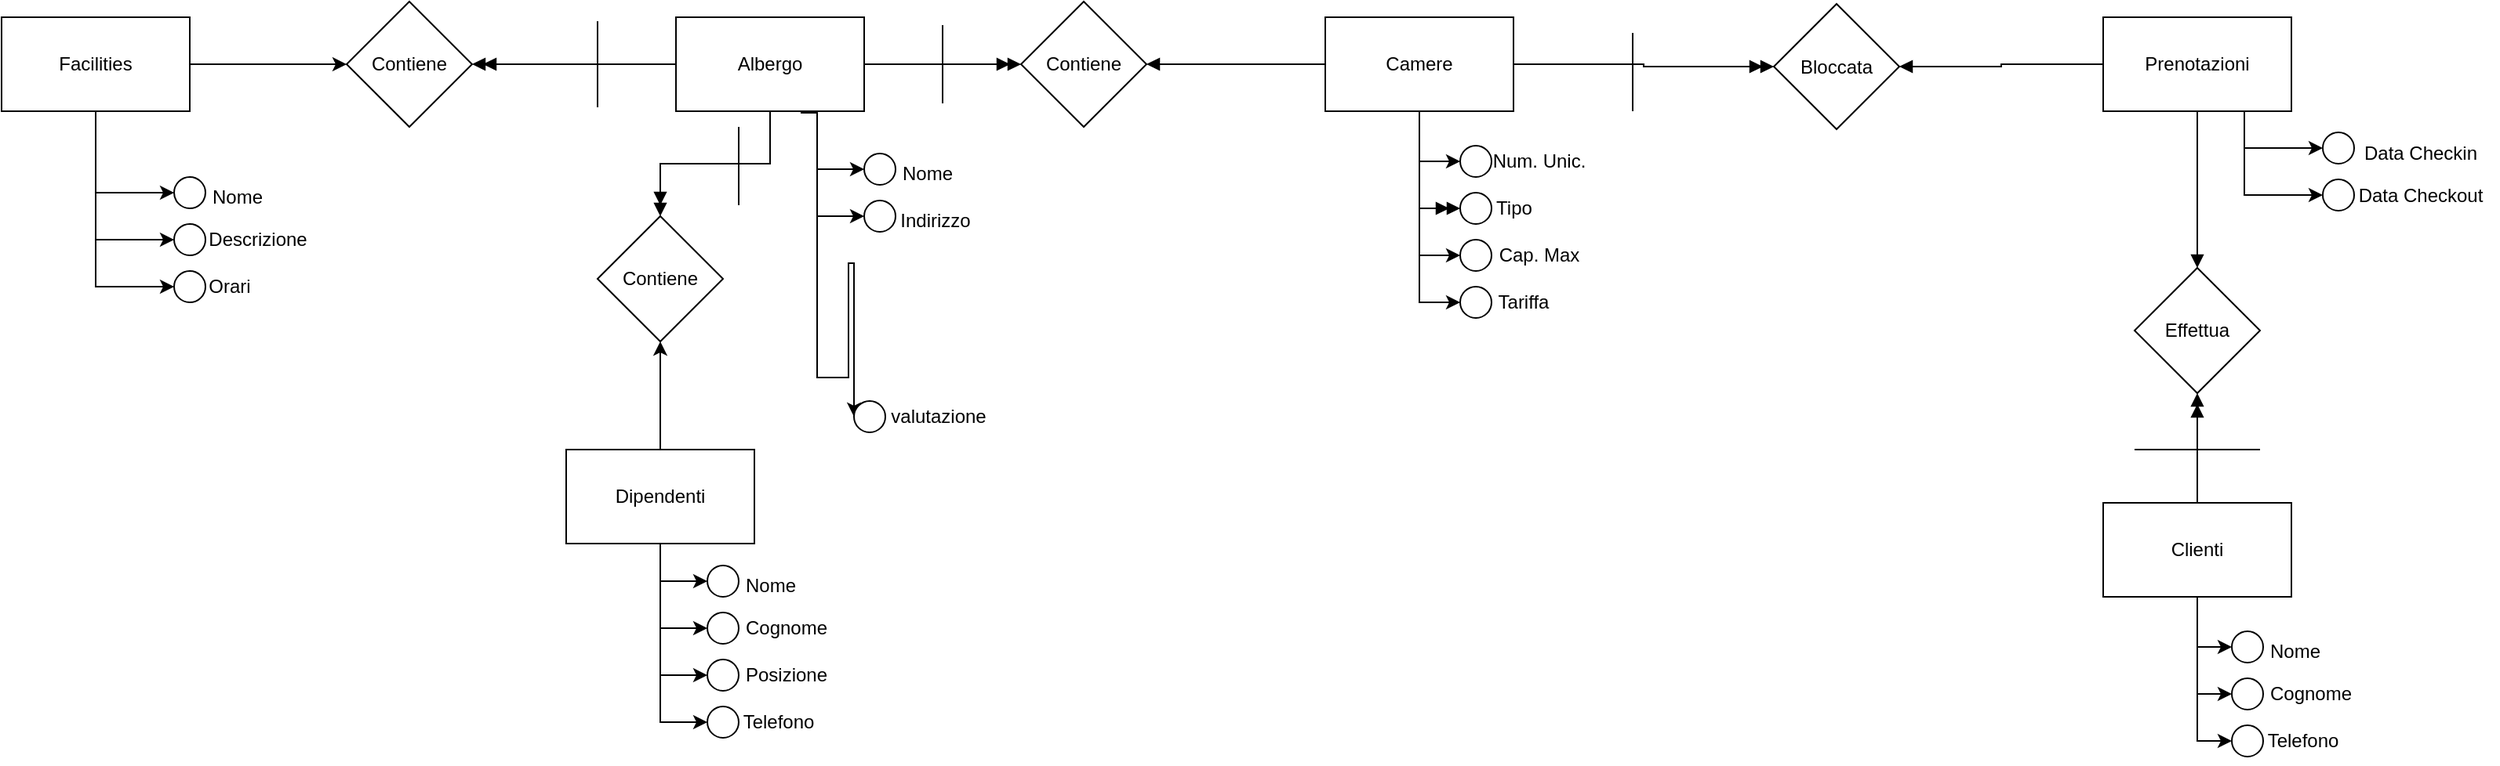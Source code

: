 <mxfile version="24.0.4" type="device">
  <diagram name="Pagina-1" id="0H4ePLFp6Znc07K3oaJG">
    <mxGraphModel dx="1228" dy="887" grid="1" gridSize="10" guides="1" tooltips="1" connect="1" arrows="1" fold="1" page="1" pageScale="1" pageWidth="827" pageHeight="1169" math="0" shadow="0">
      <root>
        <mxCell id="0" />
        <mxCell id="1" parent="0" />
        <mxCell id="D1DyO01tHlvUJonnN17j-81" style="edgeStyle=orthogonalEdgeStyle;rounded=0;orthogonalLoop=1;jettySize=auto;html=1;entryX=0.5;entryY=0;entryDx=0;entryDy=0;endArrow=block;endFill=1;" parent="1" source="D1DyO01tHlvUJonnN17j-1" target="D1DyO01tHlvUJonnN17j-79" edge="1">
          <mxGeometry relative="1" as="geometry" />
        </mxCell>
        <mxCell id="D1DyO01tHlvUJonnN17j-88" style="edgeStyle=orthogonalEdgeStyle;rounded=0;orthogonalLoop=1;jettySize=auto;html=1;exitX=0.75;exitY=1;exitDx=0;exitDy=0;entryX=0;entryY=0.5;entryDx=0;entryDy=0;" parent="1" source="D1DyO01tHlvUJonnN17j-1" target="D1DyO01tHlvUJonnN17j-82" edge="1">
          <mxGeometry relative="1" as="geometry" />
        </mxCell>
        <mxCell id="D1DyO01tHlvUJonnN17j-93" style="edgeStyle=orthogonalEdgeStyle;rounded=0;orthogonalLoop=1;jettySize=auto;html=1;entryX=0.5;entryY=0;entryDx=0;entryDy=0;endArrow=block;endFill=1;" parent="1" source="D1DyO01tHlvUJonnN17j-1" target="D1DyO01tHlvUJonnN17j-91" edge="1">
          <mxGeometry relative="1" as="geometry" />
        </mxCell>
        <mxCell id="D1DyO01tHlvUJonnN17j-104" style="edgeStyle=orthogonalEdgeStyle;rounded=0;orthogonalLoop=1;jettySize=auto;html=1;entryX=0;entryY=0.5;entryDx=0;entryDy=0;" parent="1" source="D1DyO01tHlvUJonnN17j-1" target="D1DyO01tHlvUJonnN17j-84" edge="1">
          <mxGeometry relative="1" as="geometry">
            <Array as="points">
              <mxPoint x="1090" y="234" />
            </Array>
          </mxGeometry>
        </mxCell>
        <mxCell id="D1DyO01tHlvUJonnN17j-1" value="Prenotazioni" style="rounded=0;whiteSpace=wrap;html=1;" parent="1" vertex="1">
          <mxGeometry x="1000" y="120" width="120" height="60" as="geometry" />
        </mxCell>
        <mxCell id="D1DyO01tHlvUJonnN17j-19" style="edgeStyle=orthogonalEdgeStyle;rounded=0;orthogonalLoop=1;jettySize=auto;html=1;entryX=0;entryY=0.5;entryDx=0;entryDy=0;" parent="1" target="D1DyO01tHlvUJonnN17j-15" edge="1">
          <mxGeometry relative="1" as="geometry">
            <mxPoint x="170" y="180" as="sourcePoint" />
            <Array as="points">
              <mxPoint x="180" y="181" />
              <mxPoint x="180" y="350" />
              <mxPoint x="200" y="350" />
              <mxPoint x="200" y="277" />
              <mxPoint x="204" y="277" />
            </Array>
          </mxGeometry>
        </mxCell>
        <mxCell id="D1DyO01tHlvUJonnN17j-23" value="" style="edgeStyle=orthogonalEdgeStyle;rounded=0;orthogonalLoop=1;jettySize=auto;html=1;endArrow=doubleBlock;endFill=1;" parent="1" source="D1DyO01tHlvUJonnN17j-2" target="D1DyO01tHlvUJonnN17j-22" edge="1">
          <mxGeometry relative="1" as="geometry" />
        </mxCell>
        <mxCell id="D1DyO01tHlvUJonnN17j-74" style="edgeStyle=orthogonalEdgeStyle;rounded=0;orthogonalLoop=1;jettySize=auto;html=1;entryX=1;entryY=0.5;entryDx=0;entryDy=0;endArrow=doubleBlock;endFill=1;" parent="1" source="D1DyO01tHlvUJonnN17j-2" target="D1DyO01tHlvUJonnN17j-72" edge="1">
          <mxGeometry relative="1" as="geometry" />
        </mxCell>
        <mxCell id="D1DyO01tHlvUJonnN17j-98" style="edgeStyle=orthogonalEdgeStyle;rounded=0;orthogonalLoop=1;jettySize=auto;html=1;entryX=0.5;entryY=0;entryDx=0;entryDy=0;endArrow=doubleBlock;endFill=1;" parent="1" source="D1DyO01tHlvUJonnN17j-2" target="D1DyO01tHlvUJonnN17j-76" edge="1">
          <mxGeometry relative="1" as="geometry" />
        </mxCell>
        <mxCell id="D1DyO01tHlvUJonnN17j-101" style="edgeStyle=orthogonalEdgeStyle;rounded=0;orthogonalLoop=1;jettySize=auto;html=1;entryX=0;entryY=0.5;entryDx=0;entryDy=0;" parent="1" source="D1DyO01tHlvUJonnN17j-2" target="D1DyO01tHlvUJonnN17j-13" edge="1">
          <mxGeometry relative="1" as="geometry">
            <Array as="points">
              <mxPoint x="180" y="247" />
            </Array>
          </mxGeometry>
        </mxCell>
        <mxCell id="D1DyO01tHlvUJonnN17j-102" style="edgeStyle=orthogonalEdgeStyle;rounded=0;orthogonalLoop=1;jettySize=auto;html=1;entryX=0;entryY=0.5;entryDx=0;entryDy=0;" parent="1" source="D1DyO01tHlvUJonnN17j-2" target="D1DyO01tHlvUJonnN17j-9" edge="1">
          <mxGeometry relative="1" as="geometry">
            <Array as="points">
              <mxPoint x="180" y="217" />
            </Array>
          </mxGeometry>
        </mxCell>
        <mxCell id="D1DyO01tHlvUJonnN17j-2" value="Albergo" style="rounded=0;whiteSpace=wrap;html=1;" parent="1" vertex="1">
          <mxGeometry x="90" y="120" width="120" height="60" as="geometry" />
        </mxCell>
        <mxCell id="D1DyO01tHlvUJonnN17j-24" style="edgeStyle=orthogonalEdgeStyle;rounded=0;orthogonalLoop=1;jettySize=auto;html=1;entryX=1;entryY=0.5;entryDx=0;entryDy=0;endArrow=block;endFill=1;" parent="1" source="D1DyO01tHlvUJonnN17j-3" target="D1DyO01tHlvUJonnN17j-22" edge="1">
          <mxGeometry relative="1" as="geometry" />
        </mxCell>
        <mxCell id="D1DyO01tHlvUJonnN17j-31" style="edgeStyle=orthogonalEdgeStyle;rounded=0;orthogonalLoop=1;jettySize=auto;html=1;entryX=0;entryY=0.5;entryDx=0;entryDy=0;" parent="1" source="D1DyO01tHlvUJonnN17j-3" target="D1DyO01tHlvUJonnN17j-26" edge="1">
          <mxGeometry relative="1" as="geometry" />
        </mxCell>
        <mxCell id="D1DyO01tHlvUJonnN17j-32" style="edgeStyle=orthogonalEdgeStyle;rounded=0;orthogonalLoop=1;jettySize=auto;html=1;entryX=0;entryY=0.5;entryDx=0;entryDy=0;endArrow=doubleBlock;endFill=1;" parent="1" source="D1DyO01tHlvUJonnN17j-3" target="D1DyO01tHlvUJonnN17j-28" edge="1">
          <mxGeometry relative="1" as="geometry" />
        </mxCell>
        <mxCell id="D1DyO01tHlvUJonnN17j-33" style="edgeStyle=orthogonalEdgeStyle;rounded=0;orthogonalLoop=1;jettySize=auto;html=1;entryX=0;entryY=0.5;entryDx=0;entryDy=0;" parent="1" source="D1DyO01tHlvUJonnN17j-3" target="D1DyO01tHlvUJonnN17j-30" edge="1">
          <mxGeometry relative="1" as="geometry">
            <mxPoint x="564" y="280" as="targetPoint" />
          </mxGeometry>
        </mxCell>
        <mxCell id="D1DyO01tHlvUJonnN17j-36" style="edgeStyle=orthogonalEdgeStyle;rounded=0;orthogonalLoop=1;jettySize=auto;html=1;entryX=0;entryY=0.5;entryDx=0;entryDy=0;" parent="1" source="D1DyO01tHlvUJonnN17j-3" target="D1DyO01tHlvUJonnN17j-7" edge="1">
          <mxGeometry relative="1" as="geometry" />
        </mxCell>
        <mxCell id="D1DyO01tHlvUJonnN17j-95" style="edgeStyle=orthogonalEdgeStyle;rounded=0;orthogonalLoop=1;jettySize=auto;html=1;entryX=0.5;entryY=1;entryDx=0;entryDy=0;endArrow=doubleBlock;endFill=1;" parent="1" source="D1DyO01tHlvUJonnN17j-3" target="D1DyO01tHlvUJonnN17j-91" edge="1">
          <mxGeometry relative="1" as="geometry" />
        </mxCell>
        <mxCell id="D1DyO01tHlvUJonnN17j-3" value="Camere" style="rounded=0;whiteSpace=wrap;html=1;" parent="1" vertex="1">
          <mxGeometry x="504" y="120" width="120" height="60" as="geometry" />
        </mxCell>
        <mxCell id="D1DyO01tHlvUJonnN17j-43" style="edgeStyle=orthogonalEdgeStyle;rounded=0;orthogonalLoop=1;jettySize=auto;html=1;entryX=0;entryY=0.5;entryDx=0;entryDy=0;" parent="1" source="D1DyO01tHlvUJonnN17j-4" target="D1DyO01tHlvUJonnN17j-37" edge="1">
          <mxGeometry relative="1" as="geometry" />
        </mxCell>
        <mxCell id="D1DyO01tHlvUJonnN17j-44" style="edgeStyle=orthogonalEdgeStyle;rounded=0;orthogonalLoop=1;jettySize=auto;html=1;entryX=0;entryY=0.5;entryDx=0;entryDy=0;" parent="1" source="D1DyO01tHlvUJonnN17j-4" target="D1DyO01tHlvUJonnN17j-39" edge="1">
          <mxGeometry relative="1" as="geometry" />
        </mxCell>
        <mxCell id="D1DyO01tHlvUJonnN17j-45" style="edgeStyle=orthogonalEdgeStyle;rounded=0;orthogonalLoop=1;jettySize=auto;html=1;entryX=0;entryY=0.5;entryDx=0;entryDy=0;" parent="1" source="D1DyO01tHlvUJonnN17j-4" target="D1DyO01tHlvUJonnN17j-41" edge="1">
          <mxGeometry relative="1" as="geometry" />
        </mxCell>
        <mxCell id="D1DyO01tHlvUJonnN17j-80" value="" style="edgeStyle=orthogonalEdgeStyle;rounded=0;orthogonalLoop=1;jettySize=auto;html=1;endArrow=doubleBlock;endFill=1;" parent="1" source="D1DyO01tHlvUJonnN17j-4" target="D1DyO01tHlvUJonnN17j-79" edge="1">
          <mxGeometry relative="1" as="geometry" />
        </mxCell>
        <mxCell id="D1DyO01tHlvUJonnN17j-4" value="Clienti" style="rounded=0;whiteSpace=wrap;html=1;" parent="1" vertex="1">
          <mxGeometry x="1000" y="430" width="120" height="60" as="geometry" />
        </mxCell>
        <mxCell id="D1DyO01tHlvUJonnN17j-55" style="edgeStyle=orthogonalEdgeStyle;rounded=0;orthogonalLoop=1;jettySize=auto;html=1;entryX=0;entryY=0.5;entryDx=0;entryDy=0;" parent="1" source="D1DyO01tHlvUJonnN17j-5" target="D1DyO01tHlvUJonnN17j-46" edge="1">
          <mxGeometry relative="1" as="geometry" />
        </mxCell>
        <mxCell id="D1DyO01tHlvUJonnN17j-56" style="edgeStyle=orthogonalEdgeStyle;rounded=0;orthogonalLoop=1;jettySize=auto;html=1;entryX=0;entryY=0.5;entryDx=0;entryDy=0;" parent="1" source="D1DyO01tHlvUJonnN17j-5" target="D1DyO01tHlvUJonnN17j-48" edge="1">
          <mxGeometry relative="1" as="geometry" />
        </mxCell>
        <mxCell id="D1DyO01tHlvUJonnN17j-58" style="edgeStyle=orthogonalEdgeStyle;rounded=0;orthogonalLoop=1;jettySize=auto;html=1;entryX=0;entryY=0.5;entryDx=0;entryDy=0;" parent="1" source="D1DyO01tHlvUJonnN17j-5" target="D1DyO01tHlvUJonnN17j-50" edge="1">
          <mxGeometry relative="1" as="geometry" />
        </mxCell>
        <mxCell id="D1DyO01tHlvUJonnN17j-60" style="edgeStyle=orthogonalEdgeStyle;rounded=0;orthogonalLoop=1;jettySize=auto;html=1;entryX=0;entryY=0.5;entryDx=0;entryDy=0;" parent="1" source="D1DyO01tHlvUJonnN17j-5" target="D1DyO01tHlvUJonnN17j-53" edge="1">
          <mxGeometry relative="1" as="geometry" />
        </mxCell>
        <mxCell id="D1DyO01tHlvUJonnN17j-78" style="edgeStyle=orthogonalEdgeStyle;rounded=0;orthogonalLoop=1;jettySize=auto;html=1;entryX=0.5;entryY=1;entryDx=0;entryDy=0;" parent="1" source="D1DyO01tHlvUJonnN17j-5" target="D1DyO01tHlvUJonnN17j-76" edge="1">
          <mxGeometry relative="1" as="geometry" />
        </mxCell>
        <mxCell id="D1DyO01tHlvUJonnN17j-5" value="Dipendenti" style="rounded=0;whiteSpace=wrap;html=1;" parent="1" vertex="1">
          <mxGeometry x="20" y="396" width="120" height="60" as="geometry" />
        </mxCell>
        <mxCell id="D1DyO01tHlvUJonnN17j-67" style="edgeStyle=orthogonalEdgeStyle;rounded=0;orthogonalLoop=1;jettySize=auto;html=1;entryX=0;entryY=0.5;entryDx=0;entryDy=0;" parent="1" source="D1DyO01tHlvUJonnN17j-6" target="D1DyO01tHlvUJonnN17j-61" edge="1">
          <mxGeometry relative="1" as="geometry" />
        </mxCell>
        <mxCell id="D1DyO01tHlvUJonnN17j-68" style="edgeStyle=orthogonalEdgeStyle;rounded=0;orthogonalLoop=1;jettySize=auto;html=1;entryX=0;entryY=0.5;entryDx=0;entryDy=0;" parent="1" source="D1DyO01tHlvUJonnN17j-6" target="D1DyO01tHlvUJonnN17j-63" edge="1">
          <mxGeometry relative="1" as="geometry" />
        </mxCell>
        <mxCell id="D1DyO01tHlvUJonnN17j-69" style="edgeStyle=orthogonalEdgeStyle;rounded=0;orthogonalLoop=1;jettySize=auto;html=1;entryX=0;entryY=0.5;entryDx=0;entryDy=0;" parent="1" source="D1DyO01tHlvUJonnN17j-6" target="D1DyO01tHlvUJonnN17j-65" edge="1">
          <mxGeometry relative="1" as="geometry" />
        </mxCell>
        <mxCell id="D1DyO01tHlvUJonnN17j-73" value="" style="edgeStyle=orthogonalEdgeStyle;rounded=0;orthogonalLoop=1;jettySize=auto;html=1;" parent="1" source="D1DyO01tHlvUJonnN17j-6" target="D1DyO01tHlvUJonnN17j-72" edge="1">
          <mxGeometry relative="1" as="geometry" />
        </mxCell>
        <mxCell id="D1DyO01tHlvUJonnN17j-6" value="Facilities" style="rounded=0;whiteSpace=wrap;html=1;" parent="1" vertex="1">
          <mxGeometry x="-340" y="120" width="120" height="60" as="geometry" />
        </mxCell>
        <mxCell id="D1DyO01tHlvUJonnN17j-7" value="" style="ellipse;whiteSpace=wrap;html=1;aspect=fixed;" parent="1" vertex="1">
          <mxGeometry x="590" y="292" width="20" height="20" as="geometry" />
        </mxCell>
        <mxCell id="D1DyO01tHlvUJonnN17j-9" value="" style="ellipse;whiteSpace=wrap;html=1;aspect=fixed;" parent="1" vertex="1">
          <mxGeometry x="210" y="207" width="20" height="20" as="geometry" />
        </mxCell>
        <mxCell id="D1DyO01tHlvUJonnN17j-12" value="Nome" style="text;html=1;align=center;verticalAlign=middle;resizable=0;points=[];autosize=1;strokeColor=none;fillColor=none;" parent="1" vertex="1">
          <mxGeometry x="220" y="205" width="60" height="30" as="geometry" />
        </mxCell>
        <mxCell id="D1DyO01tHlvUJonnN17j-13" value="" style="ellipse;whiteSpace=wrap;html=1;aspect=fixed;" parent="1" vertex="1">
          <mxGeometry x="210" y="237" width="20" height="20" as="geometry" />
        </mxCell>
        <mxCell id="D1DyO01tHlvUJonnN17j-14" value="Indirizzo" style="text;html=1;align=center;verticalAlign=middle;resizable=0;points=[];autosize=1;strokeColor=none;fillColor=none;" parent="1" vertex="1">
          <mxGeometry x="220" y="235" width="70" height="30" as="geometry" />
        </mxCell>
        <mxCell id="D1DyO01tHlvUJonnN17j-15" value="" style="ellipse;whiteSpace=wrap;html=1;aspect=fixed;" parent="1" vertex="1">
          <mxGeometry x="203.5" y="365" width="20" height="20" as="geometry" />
        </mxCell>
        <mxCell id="D1DyO01tHlvUJonnN17j-16" value="valutazione" style="text;html=1;align=center;verticalAlign=middle;resizable=0;points=[];autosize=1;strokeColor=none;fillColor=none;" parent="1" vertex="1">
          <mxGeometry x="216.5" y="360" width="80" height="30" as="geometry" />
        </mxCell>
        <mxCell id="D1DyO01tHlvUJonnN17j-22" value="Contiene" style="rhombus;whiteSpace=wrap;html=1;rounded=0;" parent="1" vertex="1">
          <mxGeometry x="310" y="110" width="80" height="80" as="geometry" />
        </mxCell>
        <mxCell id="D1DyO01tHlvUJonnN17j-25" value="" style="endArrow=none;html=1;rounded=0;" parent="1" edge="1">
          <mxGeometry width="50" height="50" relative="1" as="geometry">
            <mxPoint x="260" y="175" as="sourcePoint" />
            <mxPoint x="260" y="125" as="targetPoint" />
          </mxGeometry>
        </mxCell>
        <mxCell id="D1DyO01tHlvUJonnN17j-26" value="" style="ellipse;whiteSpace=wrap;html=1;aspect=fixed;fillColor=#FFFFFF;" parent="1" vertex="1">
          <mxGeometry x="590" y="202" width="20" height="20" as="geometry" />
        </mxCell>
        <mxCell id="D1DyO01tHlvUJonnN17j-27" value="Num. Unic." style="text;html=1;align=center;verticalAlign=middle;resizable=0;points=[];autosize=1;strokeColor=none;fillColor=none;" parent="1" vertex="1">
          <mxGeometry x="600" y="197" width="80" height="30" as="geometry" />
        </mxCell>
        <mxCell id="D1DyO01tHlvUJonnN17j-28" value="" style="ellipse;whiteSpace=wrap;html=1;aspect=fixed;" parent="1" vertex="1">
          <mxGeometry x="590" y="232" width="20" height="20" as="geometry" />
        </mxCell>
        <mxCell id="D1DyO01tHlvUJonnN17j-29" value="Tipo" style="text;html=1;align=center;verticalAlign=middle;resizable=0;points=[];autosize=1;strokeColor=none;fillColor=none;" parent="1" vertex="1">
          <mxGeometry x="599" y="227" width="50" height="30" as="geometry" />
        </mxCell>
        <mxCell id="D1DyO01tHlvUJonnN17j-30" value="" style="ellipse;whiteSpace=wrap;html=1;aspect=fixed;" parent="1" vertex="1">
          <mxGeometry x="590" y="262" width="20" height="20" as="geometry" />
        </mxCell>
        <mxCell id="D1DyO01tHlvUJonnN17j-34" value="Cap. Max" style="text;html=1;align=center;verticalAlign=middle;resizable=0;points=[];autosize=1;strokeColor=none;fillColor=none;" parent="1" vertex="1">
          <mxGeometry x="605" y="257" width="70" height="30" as="geometry" />
        </mxCell>
        <mxCell id="D1DyO01tHlvUJonnN17j-35" value="Tariffa" style="text;html=1;align=center;verticalAlign=middle;resizable=0;points=[];autosize=1;strokeColor=none;fillColor=none;" parent="1" vertex="1">
          <mxGeometry x="600" y="287" width="60" height="30" as="geometry" />
        </mxCell>
        <mxCell id="D1DyO01tHlvUJonnN17j-37" value="" style="ellipse;whiteSpace=wrap;html=1;aspect=fixed;" parent="1" vertex="1">
          <mxGeometry x="1082" y="512" width="20" height="20" as="geometry" />
        </mxCell>
        <mxCell id="D1DyO01tHlvUJonnN17j-38" value="Nome" style="text;html=1;align=center;verticalAlign=middle;resizable=0;points=[];autosize=1;strokeColor=none;fillColor=none;" parent="1" vertex="1">
          <mxGeometry x="1092" y="510" width="60" height="30" as="geometry" />
        </mxCell>
        <mxCell id="D1DyO01tHlvUJonnN17j-39" value="" style="ellipse;whiteSpace=wrap;html=1;aspect=fixed;" parent="1" vertex="1">
          <mxGeometry x="1082" y="542" width="20" height="20" as="geometry" />
        </mxCell>
        <mxCell id="D1DyO01tHlvUJonnN17j-40" value="Cognome" style="text;html=1;align=center;verticalAlign=middle;resizable=0;points=[];autosize=1;strokeColor=none;fillColor=none;" parent="1" vertex="1">
          <mxGeometry x="1092" y="537" width="80" height="30" as="geometry" />
        </mxCell>
        <mxCell id="D1DyO01tHlvUJonnN17j-41" value="" style="ellipse;whiteSpace=wrap;html=1;aspect=fixed;" parent="1" vertex="1">
          <mxGeometry x="1082" y="572" width="20" height="20" as="geometry" />
        </mxCell>
        <mxCell id="D1DyO01tHlvUJonnN17j-42" value="Telefono" style="text;html=1;align=center;verticalAlign=middle;resizable=0;points=[];autosize=1;strokeColor=none;fillColor=none;" parent="1" vertex="1">
          <mxGeometry x="1092" y="567" width="70" height="30" as="geometry" />
        </mxCell>
        <mxCell id="D1DyO01tHlvUJonnN17j-46" value="" style="ellipse;whiteSpace=wrap;html=1;aspect=fixed;" parent="1" vertex="1">
          <mxGeometry x="110" y="470" width="20" height="20" as="geometry" />
        </mxCell>
        <mxCell id="D1DyO01tHlvUJonnN17j-47" value="Nome" style="text;html=1;align=center;verticalAlign=middle;resizable=0;points=[];autosize=1;strokeColor=none;fillColor=none;" parent="1" vertex="1">
          <mxGeometry x="120" y="468" width="60" height="30" as="geometry" />
        </mxCell>
        <mxCell id="D1DyO01tHlvUJonnN17j-48" value="" style="ellipse;whiteSpace=wrap;html=1;aspect=fixed;" parent="1" vertex="1">
          <mxGeometry x="110" y="500" width="20" height="20" as="geometry" />
        </mxCell>
        <mxCell id="D1DyO01tHlvUJonnN17j-49" value="Cognome" style="text;html=1;align=center;verticalAlign=middle;resizable=0;points=[];autosize=1;strokeColor=none;fillColor=none;" parent="1" vertex="1">
          <mxGeometry x="120" y="495" width="80" height="30" as="geometry" />
        </mxCell>
        <mxCell id="D1DyO01tHlvUJonnN17j-50" value="" style="ellipse;whiteSpace=wrap;html=1;aspect=fixed;" parent="1" vertex="1">
          <mxGeometry x="110" y="530" width="20" height="20" as="geometry" />
        </mxCell>
        <mxCell id="D1DyO01tHlvUJonnN17j-51" value="Posizione" style="text;html=1;align=center;verticalAlign=middle;resizable=0;points=[];autosize=1;strokeColor=none;fillColor=none;" parent="1" vertex="1">
          <mxGeometry x="120" y="525" width="80" height="30" as="geometry" />
        </mxCell>
        <mxCell id="D1DyO01tHlvUJonnN17j-53" value="" style="ellipse;whiteSpace=wrap;html=1;aspect=fixed;" parent="1" vertex="1">
          <mxGeometry x="110" y="560" width="20" height="20" as="geometry" />
        </mxCell>
        <mxCell id="D1DyO01tHlvUJonnN17j-54" value="Telefono" style="text;html=1;align=center;verticalAlign=middle;resizable=0;points=[];autosize=1;strokeColor=none;fillColor=none;" parent="1" vertex="1">
          <mxGeometry x="120" y="555" width="70" height="30" as="geometry" />
        </mxCell>
        <mxCell id="D1DyO01tHlvUJonnN17j-61" value="" style="ellipse;whiteSpace=wrap;html=1;aspect=fixed;" parent="1" vertex="1">
          <mxGeometry x="-230" y="222" width="20" height="20" as="geometry" />
        </mxCell>
        <mxCell id="D1DyO01tHlvUJonnN17j-62" value="Nome" style="text;html=1;align=center;verticalAlign=middle;resizable=0;points=[];autosize=1;strokeColor=none;fillColor=none;" parent="1" vertex="1">
          <mxGeometry x="-220" y="220" width="60" height="30" as="geometry" />
        </mxCell>
        <mxCell id="D1DyO01tHlvUJonnN17j-63" value="" style="ellipse;whiteSpace=wrap;html=1;aspect=fixed;" parent="1" vertex="1">
          <mxGeometry x="-230" y="252" width="20" height="20" as="geometry" />
        </mxCell>
        <mxCell id="D1DyO01tHlvUJonnN17j-64" value="Descrizione" style="text;html=1;align=center;verticalAlign=middle;resizable=0;points=[];autosize=1;strokeColor=none;fillColor=none;" parent="1" vertex="1">
          <mxGeometry x="-222" y="247" width="90" height="30" as="geometry" />
        </mxCell>
        <mxCell id="D1DyO01tHlvUJonnN17j-65" value="" style="ellipse;whiteSpace=wrap;html=1;aspect=fixed;" parent="1" vertex="1">
          <mxGeometry x="-230" y="282" width="20" height="20" as="geometry" />
        </mxCell>
        <mxCell id="D1DyO01tHlvUJonnN17j-66" value="Orari" style="text;html=1;align=center;verticalAlign=middle;resizable=0;points=[];autosize=1;strokeColor=none;fillColor=none;" parent="1" vertex="1">
          <mxGeometry x="-220" y="277" width="50" height="30" as="geometry" />
        </mxCell>
        <mxCell id="D1DyO01tHlvUJonnN17j-72" value="Contiene" style="rhombus;whiteSpace=wrap;html=1;rounded=0;" parent="1" vertex="1">
          <mxGeometry x="-120" y="110" width="80" height="80" as="geometry" />
        </mxCell>
        <mxCell id="D1DyO01tHlvUJonnN17j-76" value="Contiene" style="rhombus;whiteSpace=wrap;html=1;rounded=0;" parent="1" vertex="1">
          <mxGeometry x="40" y="247" width="80" height="80" as="geometry" />
        </mxCell>
        <mxCell id="D1DyO01tHlvUJonnN17j-79" value="Effettua" style="rhombus;whiteSpace=wrap;html=1;rounded=0;" parent="1" vertex="1">
          <mxGeometry x="1020" y="280" width="80" height="80" as="geometry" />
        </mxCell>
        <mxCell id="D1DyO01tHlvUJonnN17j-82" value="" style="ellipse;whiteSpace=wrap;html=1;aspect=fixed;" parent="1" vertex="1">
          <mxGeometry x="1140" y="193.5" width="20" height="20" as="geometry" />
        </mxCell>
        <mxCell id="D1DyO01tHlvUJonnN17j-83" value="Data Checkin" style="text;html=1;align=center;verticalAlign=middle;resizable=0;points=[];autosize=1;strokeColor=none;fillColor=none;" parent="1" vertex="1">
          <mxGeometry x="1152" y="191.5" width="100" height="30" as="geometry" />
        </mxCell>
        <mxCell id="D1DyO01tHlvUJonnN17j-84" value="" style="ellipse;whiteSpace=wrap;html=1;aspect=fixed;" parent="1" vertex="1">
          <mxGeometry x="1140" y="223.5" width="20" height="20" as="geometry" />
        </mxCell>
        <mxCell id="D1DyO01tHlvUJonnN17j-85" value="Data Checkout" style="text;html=1;align=center;verticalAlign=middle;resizable=0;points=[];autosize=1;strokeColor=none;fillColor=none;" parent="1" vertex="1">
          <mxGeometry x="1152" y="218.5" width="100" height="30" as="geometry" />
        </mxCell>
        <mxCell id="D1DyO01tHlvUJonnN17j-90" value="" style="endArrow=none;html=1;rounded=0;" parent="1" edge="1">
          <mxGeometry width="50" height="50" relative="1" as="geometry">
            <mxPoint x="40" y="177.5" as="sourcePoint" />
            <mxPoint x="40" y="122.5" as="targetPoint" />
          </mxGeometry>
        </mxCell>
        <mxCell id="D1DyO01tHlvUJonnN17j-91" value="Bloccata" style="rhombus;whiteSpace=wrap;html=1;rounded=0;direction=south;" parent="1" vertex="1">
          <mxGeometry x="790" y="111.5" width="80" height="80" as="geometry" />
        </mxCell>
        <mxCell id="D1DyO01tHlvUJonnN17j-96" value="" style="endArrow=none;html=1;rounded=0;" parent="1" edge="1">
          <mxGeometry width="50" height="50" relative="1" as="geometry">
            <mxPoint x="700" y="180" as="sourcePoint" />
            <mxPoint x="700" y="130" as="targetPoint" />
          </mxGeometry>
        </mxCell>
        <mxCell id="D1DyO01tHlvUJonnN17j-97" value="" style="endArrow=none;html=1;rounded=0;" parent="1" edge="1">
          <mxGeometry width="50" height="50" relative="1" as="geometry">
            <mxPoint x="130" y="240" as="sourcePoint" />
            <mxPoint x="130" y="190" as="targetPoint" />
          </mxGeometry>
        </mxCell>
        <mxCell id="D1DyO01tHlvUJonnN17j-99" value="" style="endArrow=none;html=1;rounded=0;" parent="1" edge="1">
          <mxGeometry width="50" height="50" relative="1" as="geometry">
            <mxPoint x="1020" y="396" as="sourcePoint" />
            <mxPoint x="1100" y="396" as="targetPoint" />
          </mxGeometry>
        </mxCell>
      </root>
    </mxGraphModel>
  </diagram>
</mxfile>
